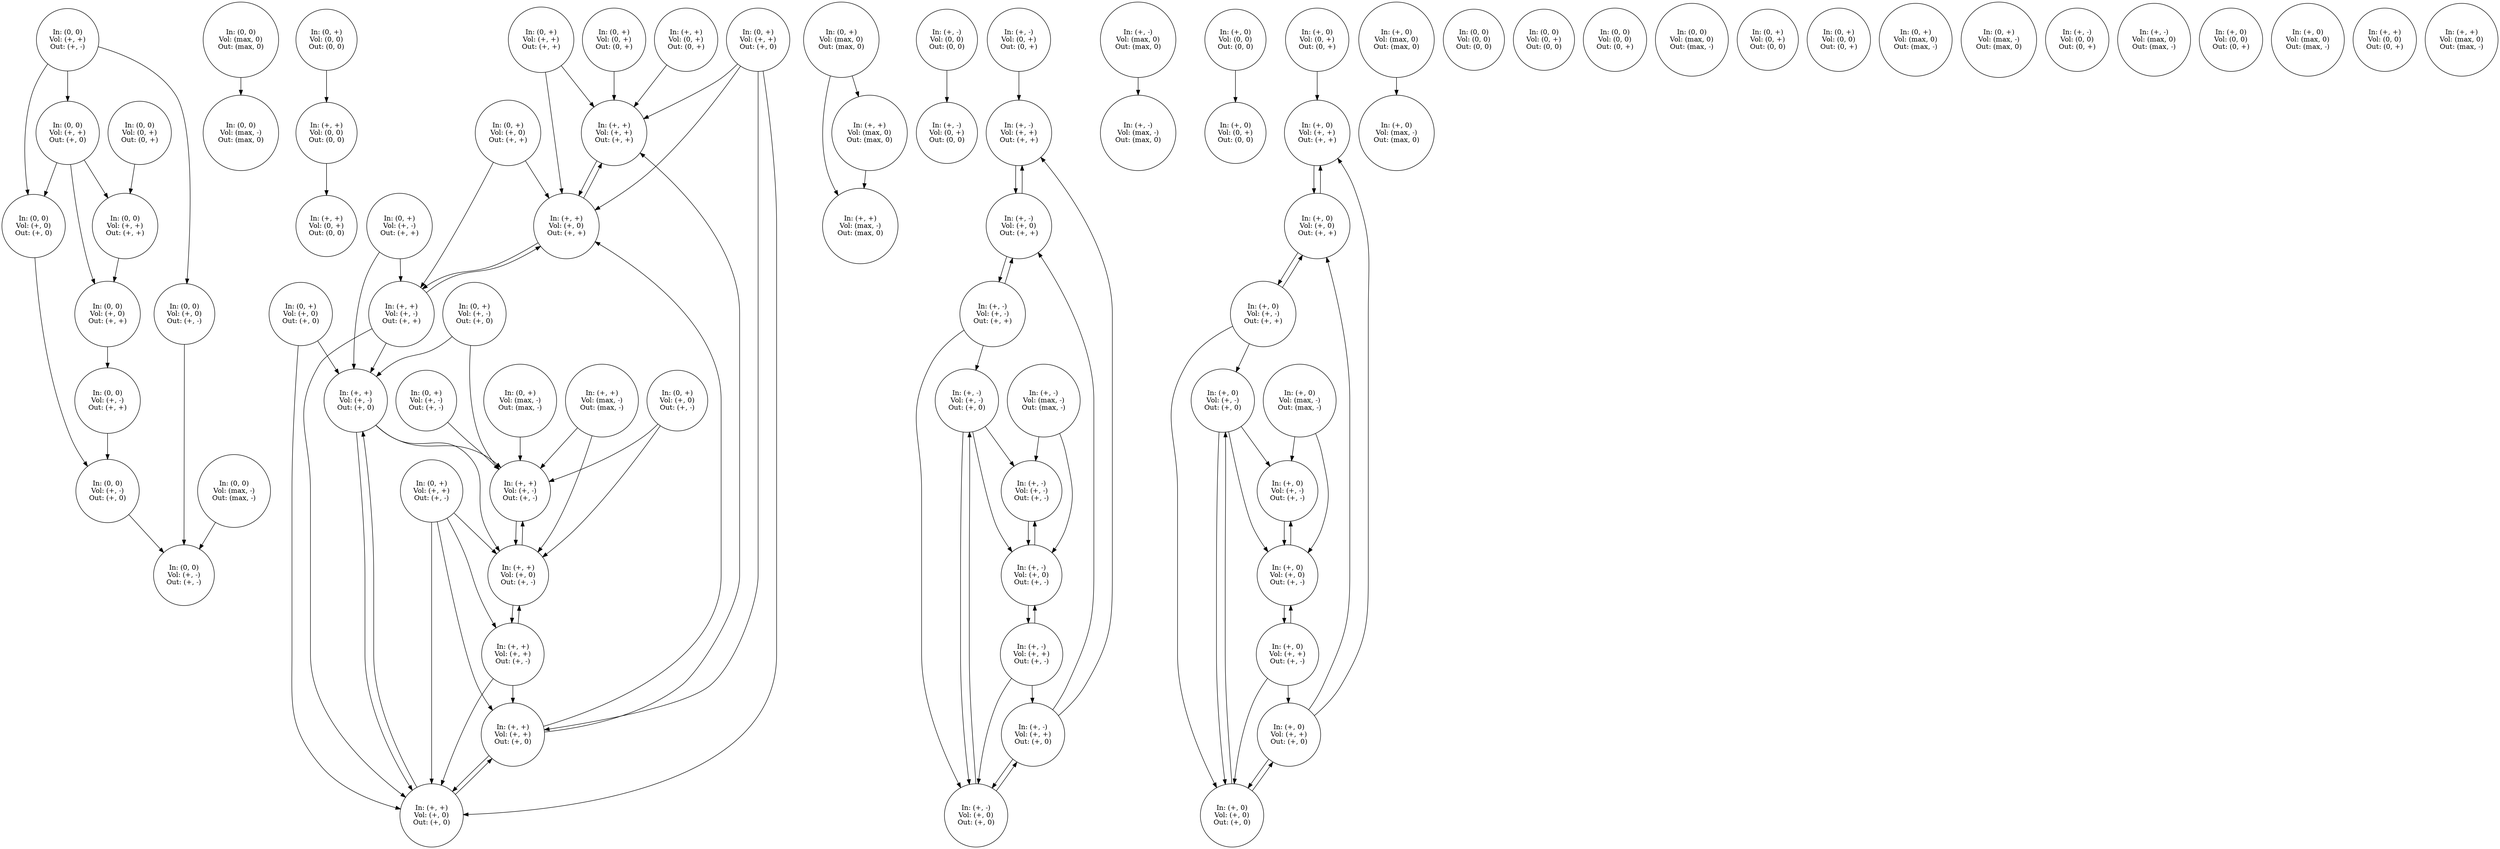strict digraph "" {
	graph [normalize=True,
		overlap=False,
		sep=1.2,
		smoothing=avg_dist,
		splines=True
	];
	node [label="\N",
		shape=circle
	];
	inflow_python_tuple_0_2_outflow_python_tuple_0_3_volume_python_tuple_0_3_	 [label="In: (0, 0)
Vol: (0, +)
Out: (0, +)",
		tooltip="correspondence_valid: true
derivatives:
- In will stay at 0
- Out will go up from 0
- Vol will go up from 0
extreme_valid: true
"];
	inflow_python_tuple_0_2_outflow_python_tuple_1_3_volume_python_tuple_1_3_	 [label="In: (0, 0)
Vol: (+, +)
Out: (+, +)",
		tooltip="correspondence_valid: true
derivatives:
- In will stay at 0
- Out may go up from +
- Vol may go up from +
extreme_valid: true
"];
	inflow_python_tuple_0_2_outflow_python_tuple_0_3_volume_python_tuple_0_3_ -> inflow_python_tuple_0_2_outflow_python_tuple_1_3_volume_python_tuple_1_3_	 [tooltip="continuous_valid: true
derivative_valid: true
magnitude_valid: true
not_equal_valid: true
point_range_valid: true
"];
	inflow_python_tuple_0_2_outflow_python_tuple_1_3_volume_python_tuple_1_2_	 [label="In: (0, 0)
Vol: (+, 0)
Out: (+, +)",
		tooltip="correspondence_valid: true
derivatives:
- In will stay at 0
- Out may go up from +
- Vol will stay at +
extreme_valid: true
"];
	inflow_python_tuple_0_2_outflow_python_tuple_1_3_volume_python_tuple_1_3_ -> inflow_python_tuple_0_2_outflow_python_tuple_1_3_volume_python_tuple_1_2_	 [tooltip="continuous_valid: true
derivative_valid: true
magnitude_valid: true
not_equal_valid: true
point_range_valid: true
"];
	inflow_python_tuple_0_2_outflow_python_tuple_1_1_volume_python_tuple_1_2_	 [label="In: (0, 0)
Vol: (+, 0)
Out: (+, -)",
		tooltip="correspondence_valid: true
derivatives:
- In will stay at 0
- Out may go down from +
- Vol will stay at +
extreme_valid: true
"];
	inflow_python_tuple_0_2_outflow_python_tuple_1_1_volume_python_tuple_1_1_	 [label="In: (0, 0)
Vol: (+, -)
Out: (+, -)",
		tooltip="correspondence_valid: true
derivatives:
- In will stay at 0
- Out may go down from +
- Vol may go down from +
extreme_valid: true
"];
	inflow_python_tuple_0_2_outflow_python_tuple_1_1_volume_python_tuple_1_2_ -> inflow_python_tuple_0_2_outflow_python_tuple_1_1_volume_python_tuple_1_1_	 [tooltip="continuous_valid: true
derivative_valid: true
magnitude_valid: true
not_equal_valid: true
point_range_valid: true
"];
	inflow_python_tuple_0_2_outflow_python_tuple_1_1_volume_python_tuple_1_3_	 [label="In: (0, 0)
Vol: (+, +)
Out: (+, -)",
		tooltip="correspondence_valid: true
derivatives:
- In will stay at 0
- Out may go down from +
- Vol may go up from +
extreme_valid: true
"];
	inflow_python_tuple_0_2_outflow_python_tuple_1_1_volume_python_tuple_1_3_ -> inflow_python_tuple_0_2_outflow_python_tuple_1_1_volume_python_tuple_1_2_	 [tooltip="continuous_valid: true
derivative_valid: true
magnitude_valid: true
not_equal_valid: true
point_range_valid: true
"];
	inflow_python_tuple_0_2_outflow_python_tuple_1_2_volume_python_tuple_1_2_	 [label="In: (0, 0)
Vol: (+, 0)
Out: (+, 0)",
		tooltip="correspondence_valid: true
derivatives:
- In will stay at 0
- Out will stay at +
- Vol will stay at +
extreme_valid: true
"];
	inflow_python_tuple_0_2_outflow_python_tuple_1_1_volume_python_tuple_1_3_ -> inflow_python_tuple_0_2_outflow_python_tuple_1_2_volume_python_tuple_1_2_	 [tooltip="continuous_valid: true
derivative_valid: true
magnitude_valid: true
not_equal_valid: true
point_range_valid: true
"];
	inflow_python_tuple_0_2_outflow_python_tuple_1_2_volume_python_tuple_1_3_	 [label="In: (0, 0)
Vol: (+, +)
Out: (+, 0)",
		tooltip="correspondence_valid: true
derivatives:
- In will stay at 0
- Out will stay at +
- Vol may go up from +
extreme_valid: true
"];
	inflow_python_tuple_0_2_outflow_python_tuple_1_1_volume_python_tuple_1_3_ -> inflow_python_tuple_0_2_outflow_python_tuple_1_2_volume_python_tuple_1_3_	 [tooltip="continuous_valid: true
derivative_valid: true
magnitude_valid: true
not_equal_valid: true
point_range_valid: true
"];
	inflow_python_tuple_0_2_outflow_python_tuple_1_2_volume_python_tuple_1_1_	 [label="In: (0, 0)
Vol: (+, -)
Out: (+, 0)",
		tooltip="correspondence_valid: true
derivatives:
- In will stay at 0
- Out will stay at +
- Vol may go down from +
extreme_valid: true
"];
	inflow_python_tuple_0_2_outflow_python_tuple_1_2_volume_python_tuple_1_2_ -> inflow_python_tuple_0_2_outflow_python_tuple_1_2_volume_python_tuple_1_1_	 [tooltip="continuous_valid: true
derivative_valid: true
magnitude_valid: true
not_equal_valid: true
point_range_valid: true
"];
	inflow_python_tuple_0_2_outflow_python_tuple_1_2_volume_python_tuple_1_3_ -> inflow_python_tuple_0_2_outflow_python_tuple_1_3_volume_python_tuple_1_3_	 [tooltip="continuous_valid: true
derivative_valid: true
magnitude_valid: true
not_equal_valid: true
point_range_valid: true
"];
	inflow_python_tuple_0_2_outflow_python_tuple_1_2_volume_python_tuple_1_3_ -> inflow_python_tuple_0_2_outflow_python_tuple_1_2_volume_python_tuple_1_2_	 [tooltip="continuous_valid: true
derivative_valid: true
magnitude_valid: true
not_equal_valid: true
point_range_valid: true
"];
	inflow_python_tuple_0_2_outflow_python_tuple_1_2_volume_python_tuple_1_3_ -> inflow_python_tuple_0_2_outflow_python_tuple_1_3_volume_python_tuple_1_2_	 [tooltip="continuous_valid: true
derivative_valid: true
magnitude_valid: true
not_equal_valid: true
point_range_valid: true
"];
	inflow_python_tuple_0_2_outflow_python_tuple_1_2_volume_python_tuple_1_1_ -> inflow_python_tuple_0_2_outflow_python_tuple_1_1_volume_python_tuple_1_1_	 [tooltip="continuous_valid: true
derivative_valid: true
magnitude_valid: true
not_equal_valid: true
point_range_valid: true
"];
	inflow_python_tuple_0_2_outflow_python_tuple_1_3_volume_python_tuple_1_1_	 [label="In: (0, 0)
Vol: (+, -)
Out: (+, +)",
		tooltip="correspondence_valid: true
derivatives:
- In will stay at 0
- Out may go up from +
- Vol may go down from +
extreme_valid: true
"];
	inflow_python_tuple_0_2_outflow_python_tuple_1_3_volume_python_tuple_1_2_ -> inflow_python_tuple_0_2_outflow_python_tuple_1_3_volume_python_tuple_1_1_	 [tooltip="continuous_valid: true
derivative_valid: true
magnitude_valid: true
not_equal_valid: true
point_range_valid: true
"];
	inflow_python_tuple_0_2_outflow_python_tuple_1_3_volume_python_tuple_1_1_ -> inflow_python_tuple_0_2_outflow_python_tuple_1_2_volume_python_tuple_1_1_	 [tooltip="continuous_valid: true
derivative_valid: true
magnitude_valid: true
not_equal_valid: true
point_range_valid: true
"];
	inflow_python_tuple_0_2_outflow_python_tuple_2_1_volume_python_tuple_2_1_	 [label="In: (0, 0)
Vol: (max, -)
Out: (max, -)",
		tooltip="correspondence_valid: true
derivatives:
- In will stay at 0
- Out will go down from max
- Vol will go down from max
extreme_valid: \
true
"];
	inflow_python_tuple_0_2_outflow_python_tuple_2_1_volume_python_tuple_2_1_ -> inflow_python_tuple_0_2_outflow_python_tuple_1_1_volume_python_tuple_1_1_	 [tooltip="continuous_valid: true
derivative_valid: true
magnitude_valid: true
not_equal_valid: true
point_range_valid: true
"];
	inflow_python_tuple_0_2_outflow_python_tuple_2_2_volume_python_tuple_2_2_	 [label="In: (0, 0)
Vol: (max, 0)
Out: (max, 0)",
		tooltip="correspondence_valid: true
derivatives:
- In will stay at 0
- Out will stay at max
- Vol will stay at max
extreme_valid: true
"];
	inflow_python_tuple_0_2_outflow_python_tuple_2_2_volume_python_tuple_2_1_	 [label="In: (0, 0)
Vol: (max, -)
Out: (max, 0)",
		tooltip="correspondence_valid: true
derivatives:
- In will stay at 0
- Out will stay at max
- Vol will go down from max
extreme_valid: true
"];
	inflow_python_tuple_0_2_outflow_python_tuple_2_2_volume_python_tuple_2_2_ -> inflow_python_tuple_0_2_outflow_python_tuple_2_2_volume_python_tuple_2_1_	 [tooltip="continuous_valid: true
derivative_valid: true
magnitude_valid: true
not_equal_valid: true
point_range_valid: true
"];
	inflow_python_tuple_0_3_outflow_python_tuple_0_2_volume_python_tuple_0_2_	 [label="In: (0, +)
Vol: (0, 0)
Out: (0, 0)",
		tooltip="correspondence_valid: true
derivatives:
- In will go up from 0
- Out will stay at 0
- Vol will stay at 0
extreme_valid: true
"];
	inflow_python_tuple_1_3_outflow_python_tuple_0_2_volume_python_tuple_0_2_	 [label="In: (+, +)
Vol: (0, 0)
Out: (0, 0)",
		tooltip="correspondence_valid: true
derivatives:
- In may go up from +
- Out will stay at 0
- Vol will stay at 0
extreme_valid: true
"];
	inflow_python_tuple_0_3_outflow_python_tuple_0_2_volume_python_tuple_0_2_ -> inflow_python_tuple_1_3_outflow_python_tuple_0_2_volume_python_tuple_0_2_	 [tooltip="continuous_valid: true
derivative_valid: true
magnitude_valid: true
not_equal_valid: true
point_range_valid: true
"];
	inflow_python_tuple_1_3_outflow_python_tuple_0_2_volume_python_tuple_0_3_	 [label="In: (+, +)
Vol: (0, +)
Out: (0, 0)",
		tooltip="correspondence_valid: true
derivatives:
- In may go up from +
- Out will stay at 0
- Vol will go up from 0
extreme_valid: true
"];
	inflow_python_tuple_1_3_outflow_python_tuple_0_2_volume_python_tuple_0_2_ -> inflow_python_tuple_1_3_outflow_python_tuple_0_2_volume_python_tuple_0_3_	 [tooltip="continuous_valid: true
derivative_valid: true
magnitude_valid: true
not_equal_valid: true
point_range_valid: true
"];
	inflow_python_tuple_0_3_outflow_python_tuple_0_3_volume_python_tuple_0_3_	 [label="In: (0, +)
Vol: (0, +)
Out: (0, +)",
		tooltip="correspondence_valid: true
derivatives:
- In will go up from 0
- Out will go up from 0
- Vol will go up from 0
extreme_valid: true
"];
	inflow_python_tuple_1_3_outflow_python_tuple_1_3_volume_python_tuple_1_3_	 [label="In: (+, +)
Vol: (+, +)
Out: (+, +)",
		tooltip="correspondence_valid: true
derivatives:
- In may go up from +
- Out may go up from +
- Vol may go up from +
extreme_valid: true
"];
	inflow_python_tuple_0_3_outflow_python_tuple_0_3_volume_python_tuple_0_3_ -> inflow_python_tuple_1_3_outflow_python_tuple_1_3_volume_python_tuple_1_3_	 [tooltip="continuous_valid: true
derivative_valid: true
magnitude_valid: true
not_equal_valid: true
point_range_valid: true
"];
	inflow_python_tuple_1_3_outflow_python_tuple_1_3_volume_python_tuple_1_2_	 [label="In: (+, +)
Vol: (+, 0)
Out: (+, +)",
		tooltip="correspondence_valid: true
derivatives:
- In may go up from +
- Out may go up from +
- Vol will stay at +
extreme_valid: true
"];
	inflow_python_tuple_1_3_outflow_python_tuple_1_3_volume_python_tuple_1_3_ -> inflow_python_tuple_1_3_outflow_python_tuple_1_3_volume_python_tuple_1_2_	 [tooltip="continuous_valid: true
derivative_valid: true
magnitude_valid: true
not_equal_valid: true
point_range_valid: true
"];
	inflow_python_tuple_0_3_outflow_python_tuple_1_1_volume_python_tuple_1_1_	 [label="In: (0, +)
Vol: (+, -)
Out: (+, -)",
		tooltip="correspondence_valid: true
derivatives:
- In will go up from 0
- Out may go down from +
- Vol may go down from +
extreme_valid: \
true
"];
	inflow_python_tuple_1_3_outflow_python_tuple_1_1_volume_python_tuple_1_1_	 [label="In: (+, +)
Vol: (+, -)
Out: (+, -)",
		tooltip="correspondence_valid: true
derivatives:
- In may go up from +
- Out may go down from +
- Vol may go down from +
extreme_valid: true
"];
	inflow_python_tuple_0_3_outflow_python_tuple_1_1_volume_python_tuple_1_1_ -> inflow_python_tuple_1_3_outflow_python_tuple_1_1_volume_python_tuple_1_1_	 [tooltip="continuous_valid: true
derivative_valid: true
magnitude_valid: true
not_equal_valid: true
point_range_valid: true
"];
	inflow_python_tuple_1_3_outflow_python_tuple_1_1_volume_python_tuple_1_2_	 [label="In: (+, +)
Vol: (+, 0)
Out: (+, -)",
		tooltip="correspondence_valid: true
derivatives:
- In may go up from +
- Out may go down from +
- Vol will stay at +
extreme_valid: true
"];
	inflow_python_tuple_1_3_outflow_python_tuple_1_1_volume_python_tuple_1_1_ -> inflow_python_tuple_1_3_outflow_python_tuple_1_1_volume_python_tuple_1_2_	 [tooltip="continuous_valid: true
derivative_valid: true
magnitude_valid: true
not_equal_valid: true
point_range_valid: true
"];
	inflow_python_tuple_0_3_outflow_python_tuple_1_1_volume_python_tuple_1_2_	 [label="In: (0, +)
Vol: (+, 0)
Out: (+, -)",
		tooltip="correspondence_valid: true
derivatives:
- In will go up from 0
- Out may go down from +
- Vol will stay at +
extreme_valid: true
"];
	inflow_python_tuple_0_3_outflow_python_tuple_1_1_volume_python_tuple_1_2_ -> inflow_python_tuple_1_3_outflow_python_tuple_1_1_volume_python_tuple_1_1_	 [tooltip="continuous_valid: true
derivative_valid: true
magnitude_valid: true
not_equal_valid: true
point_range_valid: true
"];
	inflow_python_tuple_0_3_outflow_python_tuple_1_1_volume_python_tuple_1_2_ -> inflow_python_tuple_1_3_outflow_python_tuple_1_1_volume_python_tuple_1_2_	 [tooltip="continuous_valid: true
derivative_valid: true
magnitude_valid: true
not_equal_valid: true
point_range_valid: true
"];
	inflow_python_tuple_1_3_outflow_python_tuple_1_1_volume_python_tuple_1_2_ -> inflow_python_tuple_1_3_outflow_python_tuple_1_1_volume_python_tuple_1_1_	 [tooltip="continuous_valid: true
derivative_valid: true
magnitude_valid: true
not_equal_valid: true
point_range_valid: true
"];
	inflow_python_tuple_1_3_outflow_python_tuple_1_1_volume_python_tuple_1_3_	 [label="In: (+, +)
Vol: (+, +)
Out: (+, -)",
		tooltip="correspondence_valid: true
derivatives:
- In may go up from +
- Out may go down from +
- Vol may go up from +
extreme_valid: true
"];
	inflow_python_tuple_1_3_outflow_python_tuple_1_1_volume_python_tuple_1_2_ -> inflow_python_tuple_1_3_outflow_python_tuple_1_1_volume_python_tuple_1_3_	 [tooltip="continuous_valid: true
derivative_valid: true
magnitude_valid: true
not_equal_valid: true
point_range_valid: true
"];
	inflow_python_tuple_0_3_outflow_python_tuple_1_1_volume_python_tuple_1_3_	 [label="In: (0, +)
Vol: (+, +)
Out: (+, -)",
		tooltip="correspondence_valid: true
derivatives:
- In will go up from 0
- Out may go down from +
- Vol may go up from +
extreme_valid: true
"];
	inflow_python_tuple_0_3_outflow_python_tuple_1_1_volume_python_tuple_1_3_ -> inflow_python_tuple_1_3_outflow_python_tuple_1_1_volume_python_tuple_1_2_	 [tooltip="continuous_valid: true
derivative_valid: true
magnitude_valid: true
not_equal_valid: true
point_range_valid: true
"];
	inflow_python_tuple_0_3_outflow_python_tuple_1_1_volume_python_tuple_1_3_ -> inflow_python_tuple_1_3_outflow_python_tuple_1_1_volume_python_tuple_1_3_	 [tooltip="continuous_valid: true
derivative_valid: true
magnitude_valid: true
not_equal_valid: true
point_range_valid: true
"];
	inflow_python_tuple_1_3_outflow_python_tuple_1_2_volume_python_tuple_1_2_	 [label="In: (+, +)
Vol: (+, 0)
Out: (+, 0)",
		tooltip="correspondence_valid: true
derivatives:
- In may go up from +
- Out will stay at +
- Vol will stay at +
extreme_valid: true
"];
	inflow_python_tuple_0_3_outflow_python_tuple_1_1_volume_python_tuple_1_3_ -> inflow_python_tuple_1_3_outflow_python_tuple_1_2_volume_python_tuple_1_2_	 [tooltip="continuous_valid: true
derivative_valid: true
magnitude_valid: true
not_equal_valid: true
point_range_valid: true
"];
	inflow_python_tuple_1_3_outflow_python_tuple_1_2_volume_python_tuple_1_3_	 [label="In: (+, +)
Vol: (+, +)
Out: (+, 0)",
		tooltip="correspondence_valid: true
derivatives:
- In may go up from +
- Out will stay at +
- Vol may go up from +
extreme_valid: true
"];
	inflow_python_tuple_0_3_outflow_python_tuple_1_1_volume_python_tuple_1_3_ -> inflow_python_tuple_1_3_outflow_python_tuple_1_2_volume_python_tuple_1_3_	 [tooltip="continuous_valid: true
derivative_valid: true
magnitude_valid: true
not_equal_valid: true
point_range_valid: true
"];
	inflow_python_tuple_1_3_outflow_python_tuple_1_1_volume_python_tuple_1_3_ -> inflow_python_tuple_1_3_outflow_python_tuple_1_1_volume_python_tuple_1_2_	 [tooltip="continuous_valid: true
derivative_valid: true
magnitude_valid: true
not_equal_valid: true
point_range_valid: true
"];
	inflow_python_tuple_1_3_outflow_python_tuple_1_1_volume_python_tuple_1_3_ -> inflow_python_tuple_1_3_outflow_python_tuple_1_2_volume_python_tuple_1_2_	 [tooltip="continuous_valid: true
derivative_valid: true
magnitude_valid: true
not_equal_valid: true
point_range_valid: true
"];
	inflow_python_tuple_1_3_outflow_python_tuple_1_1_volume_python_tuple_1_3_ -> inflow_python_tuple_1_3_outflow_python_tuple_1_2_volume_python_tuple_1_3_	 [tooltip="continuous_valid: true
derivative_valid: true
magnitude_valid: true
not_equal_valid: true
point_range_valid: true
"];
	inflow_python_tuple_1_3_outflow_python_tuple_1_2_volume_python_tuple_1_2_ -> inflow_python_tuple_1_3_outflow_python_tuple_1_2_volume_python_tuple_1_3_	 [tooltip="continuous_valid: true
derivative_valid: true
magnitude_valid: true
not_equal_valid: true
point_range_valid: true
"];
	inflow_python_tuple_1_3_outflow_python_tuple_1_2_volume_python_tuple_1_1_	 [label="In: (+, +)
Vol: (+, -)
Out: (+, 0)",
		tooltip="correspondence_valid: true
derivatives:
- In may go up from +
- Out will stay at +
- Vol may go down from +
extreme_valid: true
"];
	inflow_python_tuple_1_3_outflow_python_tuple_1_2_volume_python_tuple_1_2_ -> inflow_python_tuple_1_3_outflow_python_tuple_1_2_volume_python_tuple_1_1_	 [tooltip="continuous_valid: true
derivative_valid: true
magnitude_valid: true
not_equal_valid: true
point_range_valid: true
"];
	inflow_python_tuple_1_3_outflow_python_tuple_1_2_volume_python_tuple_1_3_ -> inflow_python_tuple_1_3_outflow_python_tuple_1_3_volume_python_tuple_1_3_	 [tooltip="continuous_valid: true
derivative_valid: true
magnitude_valid: true
not_equal_valid: true
point_range_valid: true
"];
	inflow_python_tuple_1_3_outflow_python_tuple_1_2_volume_python_tuple_1_3_ -> inflow_python_tuple_1_3_outflow_python_tuple_1_2_volume_python_tuple_1_2_	 [tooltip="continuous_valid: true
derivative_valid: true
magnitude_valid: true
not_equal_valid: true
point_range_valid: true
"];
	inflow_python_tuple_1_3_outflow_python_tuple_1_2_volume_python_tuple_1_3_ -> inflow_python_tuple_1_3_outflow_python_tuple_1_3_volume_python_tuple_1_2_	 [tooltip="continuous_valid: true
derivative_valid: true
magnitude_valid: true
not_equal_valid: true
point_range_valid: true
"];
	inflow_python_tuple_0_3_outflow_python_tuple_1_2_volume_python_tuple_1_1_	 [label="In: (0, +)
Vol: (+, -)
Out: (+, 0)",
		tooltip="correspondence_valid: true
derivatives:
- In will go up from 0
- Out will stay at +
- Vol may go down from +
extreme_valid: true
"];
	inflow_python_tuple_0_3_outflow_python_tuple_1_2_volume_python_tuple_1_1_ -> inflow_python_tuple_1_3_outflow_python_tuple_1_1_volume_python_tuple_1_1_	 [tooltip="continuous_valid: true
derivative_valid: true
magnitude_valid: true
not_equal_valid: true
point_range_valid: true
"];
	inflow_python_tuple_0_3_outflow_python_tuple_1_2_volume_python_tuple_1_1_ -> inflow_python_tuple_1_3_outflow_python_tuple_1_2_volume_python_tuple_1_1_	 [tooltip="continuous_valid: true
derivative_valid: true
magnitude_valid: true
not_equal_valid: true
point_range_valid: true
"];
	inflow_python_tuple_1_3_outflow_python_tuple_1_2_volume_python_tuple_1_1_ -> inflow_python_tuple_1_3_outflow_python_tuple_1_1_volume_python_tuple_1_1_	 [tooltip="continuous_valid: true
derivative_valid: true
magnitude_valid: true
not_equal_valid: true
point_range_valid: true
"];
	inflow_python_tuple_1_3_outflow_python_tuple_1_2_volume_python_tuple_1_1_ -> inflow_python_tuple_1_3_outflow_python_tuple_1_1_volume_python_tuple_1_2_	 [tooltip="continuous_valid: true
derivative_valid: true
magnitude_valid: true
not_equal_valid: true
point_range_valid: true
"];
	inflow_python_tuple_1_3_outflow_python_tuple_1_2_volume_python_tuple_1_1_ -> inflow_python_tuple_1_3_outflow_python_tuple_1_2_volume_python_tuple_1_2_	 [tooltip="continuous_valid: true
derivative_valid: true
magnitude_valid: true
not_equal_valid: true
point_range_valid: true
"];
	inflow_python_tuple_0_3_outflow_python_tuple_1_2_volume_python_tuple_1_2_	 [label="In: (0, +)
Vol: (+, 0)
Out: (+, 0)",
		tooltip="correspondence_valid: true
derivatives:
- In will go up from 0
- Out will stay at +
- Vol will stay at +
extreme_valid: true
"];
	inflow_python_tuple_0_3_outflow_python_tuple_1_2_volume_python_tuple_1_2_ -> inflow_python_tuple_1_3_outflow_python_tuple_1_2_volume_python_tuple_1_2_	 [tooltip="continuous_valid: true
derivative_valid: true
magnitude_valid: true
not_equal_valid: true
point_range_valid: true
"];
	inflow_python_tuple_0_3_outflow_python_tuple_1_2_volume_python_tuple_1_2_ -> inflow_python_tuple_1_3_outflow_python_tuple_1_2_volume_python_tuple_1_1_	 [tooltip="continuous_valid: true
derivative_valid: true
magnitude_valid: true
not_equal_valid: true
point_range_valid: true
"];
	inflow_python_tuple_0_3_outflow_python_tuple_1_2_volume_python_tuple_1_3_	 [label="In: (0, +)
Vol: (+, +)
Out: (+, 0)",
		tooltip="correspondence_valid: true
derivatives:
- In will go up from 0
- Out will stay at +
- Vol may go up from +
extreme_valid: true
"];
	inflow_python_tuple_0_3_outflow_python_tuple_1_2_volume_python_tuple_1_3_ -> inflow_python_tuple_1_3_outflow_python_tuple_1_3_volume_python_tuple_1_3_	 [tooltip="continuous_valid: true
derivative_valid: true
magnitude_valid: true
not_equal_valid: true
point_range_valid: true
"];
	inflow_python_tuple_0_3_outflow_python_tuple_1_2_volume_python_tuple_1_3_ -> inflow_python_tuple_1_3_outflow_python_tuple_1_2_volume_python_tuple_1_2_	 [tooltip="continuous_valid: true
derivative_valid: true
magnitude_valid: true
not_equal_valid: true
point_range_valid: true
"];
	inflow_python_tuple_0_3_outflow_python_tuple_1_2_volume_python_tuple_1_3_ -> inflow_python_tuple_1_3_outflow_python_tuple_1_2_volume_python_tuple_1_3_	 [tooltip="continuous_valid: true
derivative_valid: true
magnitude_valid: true
not_equal_valid: true
point_range_valid: true
"];
	inflow_python_tuple_0_3_outflow_python_tuple_1_2_volume_python_tuple_1_3_ -> inflow_python_tuple_1_3_outflow_python_tuple_1_3_volume_python_tuple_1_2_	 [tooltip="continuous_valid: true
derivative_valid: true
magnitude_valid: true
not_equal_valid: true
point_range_valid: true
"];
	inflow_python_tuple_1_3_outflow_python_tuple_1_3_volume_python_tuple_1_2_ -> inflow_python_tuple_1_3_outflow_python_tuple_1_3_volume_python_tuple_1_3_	 [tooltip="continuous_valid: true
derivative_valid: true
magnitude_valid: true
not_equal_valid: true
point_range_valid: true
"];
	inflow_python_tuple_1_3_outflow_python_tuple_1_3_volume_python_tuple_1_1_	 [label="In: (+, +)
Vol: (+, -)
Out: (+, +)",
		tooltip="correspondence_valid: true
derivatives:
- In may go up from +
- Out may go up from +
- Vol may go down from +
extreme_valid: true
"];
	inflow_python_tuple_1_3_outflow_python_tuple_1_3_volume_python_tuple_1_2_ -> inflow_python_tuple_1_3_outflow_python_tuple_1_3_volume_python_tuple_1_1_	 [tooltip="continuous_valid: true
derivative_valid: true
magnitude_valid: true
not_equal_valid: true
point_range_valid: true
"];
	inflow_python_tuple_0_3_outflow_python_tuple_1_3_volume_python_tuple_1_1_	 [label="In: (0, +)
Vol: (+, -)
Out: (+, +)",
		tooltip="correspondence_valid: true
derivatives:
- In will go up from 0
- Out may go up from +
- Vol may go down from +
extreme_valid: true
"];
	inflow_python_tuple_0_3_outflow_python_tuple_1_3_volume_python_tuple_1_1_ -> inflow_python_tuple_1_3_outflow_python_tuple_1_2_volume_python_tuple_1_1_	 [tooltip="continuous_valid: true
derivative_valid: true
magnitude_valid: true
not_equal_valid: true
point_range_valid: true
"];
	inflow_python_tuple_0_3_outflow_python_tuple_1_3_volume_python_tuple_1_1_ -> inflow_python_tuple_1_3_outflow_python_tuple_1_3_volume_python_tuple_1_1_	 [tooltip="continuous_valid: true
derivative_valid: true
magnitude_valid: true
not_equal_valid: true
point_range_valid: true
"];
	inflow_python_tuple_1_3_outflow_python_tuple_1_3_volume_python_tuple_1_1_ -> inflow_python_tuple_1_3_outflow_python_tuple_1_2_volume_python_tuple_1_2_	 [tooltip="continuous_valid: true
derivative_valid: true
magnitude_valid: true
not_equal_valid: true
point_range_valid: true
"];
	inflow_python_tuple_1_3_outflow_python_tuple_1_3_volume_python_tuple_1_1_ -> inflow_python_tuple_1_3_outflow_python_tuple_1_2_volume_python_tuple_1_1_	 [tooltip="continuous_valid: true
derivative_valid: true
magnitude_valid: true
not_equal_valid: true
point_range_valid: true
"];
	inflow_python_tuple_1_3_outflow_python_tuple_1_3_volume_python_tuple_1_1_ -> inflow_python_tuple_1_3_outflow_python_tuple_1_3_volume_python_tuple_1_2_	 [tooltip="continuous_valid: true
derivative_valid: true
magnitude_valid: true
not_equal_valid: true
point_range_valid: true
"];
	inflow_python_tuple_0_3_outflow_python_tuple_1_3_volume_python_tuple_1_2_	 [label="In: (0, +)
Vol: (+, 0)
Out: (+, +)",
		tooltip="correspondence_valid: true
derivatives:
- In will go up from 0
- Out may go up from +
- Vol will stay at +
extreme_valid: true
"];
	inflow_python_tuple_0_3_outflow_python_tuple_1_3_volume_python_tuple_1_2_ -> inflow_python_tuple_1_3_outflow_python_tuple_1_3_volume_python_tuple_1_2_	 [tooltip="continuous_valid: true
derivative_valid: true
magnitude_valid: true
not_equal_valid: true
point_range_valid: true
"];
	inflow_python_tuple_0_3_outflow_python_tuple_1_3_volume_python_tuple_1_2_ -> inflow_python_tuple_1_3_outflow_python_tuple_1_3_volume_python_tuple_1_1_	 [tooltip="continuous_valid: true
derivative_valid: true
magnitude_valid: true
not_equal_valid: true
point_range_valid: true
"];
	inflow_python_tuple_0_3_outflow_python_tuple_1_3_volume_python_tuple_1_3_	 [label="In: (0, +)
Vol: (+, +)
Out: (+, +)",
		tooltip="correspondence_valid: true
derivatives:
- In will go up from 0
- Out may go up from +
- Vol may go up from +
extreme_valid: true
"];
	inflow_python_tuple_0_3_outflow_python_tuple_1_3_volume_python_tuple_1_3_ -> inflow_python_tuple_1_3_outflow_python_tuple_1_3_volume_python_tuple_1_3_	 [tooltip="continuous_valid: true
derivative_valid: true
magnitude_valid: true
not_equal_valid: true
point_range_valid: true
"];
	inflow_python_tuple_0_3_outflow_python_tuple_1_3_volume_python_tuple_1_3_ -> inflow_python_tuple_1_3_outflow_python_tuple_1_3_volume_python_tuple_1_2_	 [tooltip="continuous_valid: true
derivative_valid: true
magnitude_valid: true
not_equal_valid: true
point_range_valid: true
"];
	inflow_python_tuple_0_3_outflow_python_tuple_2_1_volume_python_tuple_2_1_	 [label="In: (0, +)
Vol: (max, -)
Out: (max, -)",
		tooltip="correspondence_valid: true
derivatives:
- In will go up from 0
- Out will go down from max
- Vol will go down from max
extreme_valid: \
true
"];
	inflow_python_tuple_0_3_outflow_python_tuple_2_1_volume_python_tuple_2_1_ -> inflow_python_tuple_1_3_outflow_python_tuple_1_1_volume_python_tuple_1_1_	 [tooltip="continuous_valid: true
derivative_valid: true
magnitude_valid: true
not_equal_valid: true
point_range_valid: true
"];
	inflow_python_tuple_0_3_outflow_python_tuple_2_2_volume_python_tuple_2_2_	 [label="In: (0, +)
Vol: (max, 0)
Out: (max, 0)",
		tooltip="correspondence_valid: true
derivatives:
- In will go up from 0
- Out will stay at max
- Vol will stay at max
extreme_valid: true
"];
	inflow_python_tuple_1_3_outflow_python_tuple_2_2_volume_python_tuple_2_1_	 [label="In: (+, +)
Vol: (max, -)
Out: (max, 0)",
		tooltip="correspondence_valid: true
derivatives:
- In may go up from +
- Out will stay at max
- Vol will go down from max
extreme_valid: \
true
"];
	inflow_python_tuple_0_3_outflow_python_tuple_2_2_volume_python_tuple_2_2_ -> inflow_python_tuple_1_3_outflow_python_tuple_2_2_volume_python_tuple_2_1_	 [tooltip="continuous_valid: true
derivative_valid: true
magnitude_valid: true
not_equal_valid: true
point_range_valid: true
"];
	inflow_python_tuple_1_3_outflow_python_tuple_2_2_volume_python_tuple_2_2_	 [label="In: (+, +)
Vol: (max, 0)
Out: (max, 0)",
		tooltip="correspondence_valid: true
derivatives:
- In may go up from +
- Out will stay at max
- Vol will stay at max
extreme_valid: true
"];
	inflow_python_tuple_0_3_outflow_python_tuple_2_2_volume_python_tuple_2_2_ -> inflow_python_tuple_1_3_outflow_python_tuple_2_2_volume_python_tuple_2_2_	 [tooltip="continuous_valid: true
derivative_valid: true
magnitude_valid: true
not_equal_valid: true
point_range_valid: true
"];
	inflow_python_tuple_1_3_outflow_python_tuple_2_2_volume_python_tuple_2_2_ -> inflow_python_tuple_1_3_outflow_python_tuple_2_2_volume_python_tuple_2_1_	 [tooltip="continuous_valid: true
derivative_valid: true
magnitude_valid: true
not_equal_valid: true
point_range_valid: true
"];
	inflow_python_tuple_1_1_outflow_python_tuple_0_2_volume_python_tuple_0_2_	 [label="In: (+, -)
Vol: (0, 0)
Out: (0, 0)",
		tooltip="correspondence_valid: true
derivatives:
- In may go down from +
- Out will stay at 0
- Vol will stay at 0
extreme_valid: true
"];
	inflow_python_tuple_1_1_outflow_python_tuple_0_2_volume_python_tuple_0_3_	 [label="In: (+, -)
Vol: (0, +)
Out: (0, 0)",
		tooltip="correspondence_valid: true
derivatives:
- In may go down from +
- Out will stay at 0
- Vol will go up from 0
extreme_valid: true
"];
	inflow_python_tuple_1_1_outflow_python_tuple_0_2_volume_python_tuple_0_2_ -> inflow_python_tuple_1_1_outflow_python_tuple_0_2_volume_python_tuple_0_3_	 [tooltip="continuous_valid: true
derivative_valid: true
magnitude_valid: true
not_equal_valid: true
point_range_valid: true
"];
	inflow_python_tuple_1_1_outflow_python_tuple_0_3_volume_python_tuple_0_3_	 [label="In: (+, -)
Vol: (0, +)
Out: (0, +)",
		tooltip="correspondence_valid: true
derivatives:
- In may go down from +
- Out will go up from 0
- Vol will go up from 0
extreme_valid: true
"];
	inflow_python_tuple_1_1_outflow_python_tuple_1_3_volume_python_tuple_1_3_	 [label="In: (+, -)
Vol: (+, +)
Out: (+, +)",
		tooltip="correspondence_valid: true
derivatives:
- In may go down from +
- Out may go up from +
- Vol may go up from +
extreme_valid: true
"];
	inflow_python_tuple_1_1_outflow_python_tuple_0_3_volume_python_tuple_0_3_ -> inflow_python_tuple_1_1_outflow_python_tuple_1_3_volume_python_tuple_1_3_	 [tooltip="continuous_valid: true
derivative_valid: true
magnitude_valid: true
not_equal_valid: true
point_range_valid: true
"];
	inflow_python_tuple_1_1_outflow_python_tuple_1_3_volume_python_tuple_1_2_	 [label="In: (+, -)
Vol: (+, 0)
Out: (+, +)",
		tooltip="correspondence_valid: true
derivatives:
- In may go down from +
- Out may go up from +
- Vol will stay at +
extreme_valid: true
"];
	inflow_python_tuple_1_1_outflow_python_tuple_1_3_volume_python_tuple_1_3_ -> inflow_python_tuple_1_1_outflow_python_tuple_1_3_volume_python_tuple_1_2_	 [tooltip="continuous_valid: true
derivative_valid: true
magnitude_valid: true
not_equal_valid: true
point_range_valid: true
"];
	inflow_python_tuple_1_1_outflow_python_tuple_1_1_volume_python_tuple_1_1_	 [label="In: (+, -)
Vol: (+, -)
Out: (+, -)",
		tooltip="correspondence_valid: true
derivatives:
- In may go down from +
- Out may go down from +
- Vol may go down from +
extreme_valid: \
true
"];
	inflow_python_tuple_1_1_outflow_python_tuple_1_1_volume_python_tuple_1_2_	 [label="In: (+, -)
Vol: (+, 0)
Out: (+, -)",
		tooltip="correspondence_valid: true
derivatives:
- In may go down from +
- Out may go down from +
- Vol will stay at +
extreme_valid: true
"];
	inflow_python_tuple_1_1_outflow_python_tuple_1_1_volume_python_tuple_1_1_ -> inflow_python_tuple_1_1_outflow_python_tuple_1_1_volume_python_tuple_1_2_	 [tooltip="continuous_valid: true
derivative_valid: true
magnitude_valid: true
not_equal_valid: true
point_range_valid: true
"];
	inflow_python_tuple_1_1_outflow_python_tuple_1_1_volume_python_tuple_1_2_ -> inflow_python_tuple_1_1_outflow_python_tuple_1_1_volume_python_tuple_1_1_	 [tooltip="continuous_valid: true
derivative_valid: true
magnitude_valid: true
not_equal_valid: true
point_range_valid: true
"];
	inflow_python_tuple_1_1_outflow_python_tuple_1_1_volume_python_tuple_1_3_	 [label="In: (+, -)
Vol: (+, +)
Out: (+, -)",
		tooltip="correspondence_valid: true
derivatives:
- In may go down from +
- Out may go down from +
- Vol may go up from +
extreme_valid: true
"];
	inflow_python_tuple_1_1_outflow_python_tuple_1_1_volume_python_tuple_1_2_ -> inflow_python_tuple_1_1_outflow_python_tuple_1_1_volume_python_tuple_1_3_	 [tooltip="continuous_valid: true
derivative_valid: true
magnitude_valid: true
not_equal_valid: true
point_range_valid: true
"];
	inflow_python_tuple_1_1_outflow_python_tuple_1_1_volume_python_tuple_1_3_ -> inflow_python_tuple_1_1_outflow_python_tuple_1_1_volume_python_tuple_1_2_	 [tooltip="continuous_valid: true
derivative_valid: true
magnitude_valid: true
not_equal_valid: true
point_range_valid: true
"];
	inflow_python_tuple_1_1_outflow_python_tuple_1_2_volume_python_tuple_1_2_	 [label="In: (+, -)
Vol: (+, 0)
Out: (+, 0)",
		tooltip="correspondence_valid: true
derivatives:
- In may go down from +
- Out will stay at +
- Vol will stay at +
extreme_valid: true
"];
	inflow_python_tuple_1_1_outflow_python_tuple_1_1_volume_python_tuple_1_3_ -> inflow_python_tuple_1_1_outflow_python_tuple_1_2_volume_python_tuple_1_2_	 [tooltip="continuous_valid: true
derivative_valid: true
magnitude_valid: true
not_equal_valid: true
point_range_valid: true
"];
	inflow_python_tuple_1_1_outflow_python_tuple_1_2_volume_python_tuple_1_3_	 [label="In: (+, -)
Vol: (+, +)
Out: (+, 0)",
		tooltip="correspondence_valid: true
derivatives:
- In may go down from +
- Out will stay at +
- Vol may go up from +
extreme_valid: true
"];
	inflow_python_tuple_1_1_outflow_python_tuple_1_1_volume_python_tuple_1_3_ -> inflow_python_tuple_1_1_outflow_python_tuple_1_2_volume_python_tuple_1_3_	 [tooltip="continuous_valid: true
derivative_valid: true
magnitude_valid: true
not_equal_valid: true
point_range_valid: true
"];
	inflow_python_tuple_1_1_outflow_python_tuple_1_2_volume_python_tuple_1_2_ -> inflow_python_tuple_1_1_outflow_python_tuple_1_2_volume_python_tuple_1_3_	 [tooltip="continuous_valid: true
derivative_valid: true
magnitude_valid: true
not_equal_valid: true
point_range_valid: true
"];
	inflow_python_tuple_1_1_outflow_python_tuple_1_2_volume_python_tuple_1_1_	 [label="In: (+, -)
Vol: (+, -)
Out: (+, 0)",
		tooltip="correspondence_valid: true
derivatives:
- In may go down from +
- Out will stay at +
- Vol may go down from +
extreme_valid: true
"];
	inflow_python_tuple_1_1_outflow_python_tuple_1_2_volume_python_tuple_1_2_ -> inflow_python_tuple_1_1_outflow_python_tuple_1_2_volume_python_tuple_1_1_	 [tooltip="continuous_valid: true
derivative_valid: true
magnitude_valid: true
not_equal_valid: true
point_range_valid: true
"];
	inflow_python_tuple_1_1_outflow_python_tuple_1_2_volume_python_tuple_1_3_ -> inflow_python_tuple_1_1_outflow_python_tuple_1_3_volume_python_tuple_1_3_	 [tooltip="continuous_valid: true
derivative_valid: true
magnitude_valid: true
not_equal_valid: true
point_range_valid: true
"];
	inflow_python_tuple_1_1_outflow_python_tuple_1_2_volume_python_tuple_1_3_ -> inflow_python_tuple_1_1_outflow_python_tuple_1_2_volume_python_tuple_1_2_	 [tooltip="continuous_valid: true
derivative_valid: true
magnitude_valid: true
not_equal_valid: true
point_range_valid: true
"];
	inflow_python_tuple_1_1_outflow_python_tuple_1_2_volume_python_tuple_1_3_ -> inflow_python_tuple_1_1_outflow_python_tuple_1_3_volume_python_tuple_1_2_	 [tooltip="continuous_valid: true
derivative_valid: true
magnitude_valid: true
not_equal_valid: true
point_range_valid: true
"];
	inflow_python_tuple_1_1_outflow_python_tuple_1_2_volume_python_tuple_1_1_ -> inflow_python_tuple_1_1_outflow_python_tuple_1_1_volume_python_tuple_1_1_	 [tooltip="continuous_valid: true
derivative_valid: true
magnitude_valid: true
not_equal_valid: true
point_range_valid: true
"];
	inflow_python_tuple_1_1_outflow_python_tuple_1_2_volume_python_tuple_1_1_ -> inflow_python_tuple_1_1_outflow_python_tuple_1_1_volume_python_tuple_1_2_	 [tooltip="continuous_valid: true
derivative_valid: true
magnitude_valid: true
not_equal_valid: true
point_range_valid: true
"];
	inflow_python_tuple_1_1_outflow_python_tuple_1_2_volume_python_tuple_1_1_ -> inflow_python_tuple_1_1_outflow_python_tuple_1_2_volume_python_tuple_1_2_	 [tooltip="continuous_valid: true
derivative_valid: true
magnitude_valid: true
not_equal_valid: true
point_range_valid: true
"];
	inflow_python_tuple_1_1_outflow_python_tuple_1_3_volume_python_tuple_1_2_ -> inflow_python_tuple_1_1_outflow_python_tuple_1_3_volume_python_tuple_1_3_	 [tooltip="continuous_valid: true
derivative_valid: true
magnitude_valid: true
not_equal_valid: true
point_range_valid: true
"];
	inflow_python_tuple_1_1_outflow_python_tuple_1_3_volume_python_tuple_1_1_	 [label="In: (+, -)
Vol: (+, -)
Out: (+, +)",
		tooltip="correspondence_valid: true
derivatives:
- In may go down from +
- Out may go up from +
- Vol may go down from +
extreme_valid: true
"];
	inflow_python_tuple_1_1_outflow_python_tuple_1_3_volume_python_tuple_1_2_ -> inflow_python_tuple_1_1_outflow_python_tuple_1_3_volume_python_tuple_1_1_	 [tooltip="continuous_valid: true
derivative_valid: true
magnitude_valid: true
not_equal_valid: true
point_range_valid: true
"];
	inflow_python_tuple_1_1_outflow_python_tuple_1_3_volume_python_tuple_1_1_ -> inflow_python_tuple_1_1_outflow_python_tuple_1_2_volume_python_tuple_1_2_	 [tooltip="continuous_valid: true
derivative_valid: true
magnitude_valid: true
not_equal_valid: true
point_range_valid: true
"];
	inflow_python_tuple_1_1_outflow_python_tuple_1_3_volume_python_tuple_1_1_ -> inflow_python_tuple_1_1_outflow_python_tuple_1_2_volume_python_tuple_1_1_	 [tooltip="continuous_valid: true
derivative_valid: true
magnitude_valid: true
not_equal_valid: true
point_range_valid: true
"];
	inflow_python_tuple_1_1_outflow_python_tuple_1_3_volume_python_tuple_1_1_ -> inflow_python_tuple_1_1_outflow_python_tuple_1_3_volume_python_tuple_1_2_	 [tooltip="continuous_valid: true
derivative_valid: true
magnitude_valid: true
not_equal_valid: true
point_range_valid: true
"];
	inflow_python_tuple_1_1_outflow_python_tuple_2_1_volume_python_tuple_2_1_	 [label="In: (+, -)
Vol: (max, -)
Out: (max, -)",
		tooltip="correspondence_valid: true
derivatives:
- In may go down from +
- Out will go down from max
- Vol will go down from max
extreme_\
valid: true
"];
	inflow_python_tuple_1_1_outflow_python_tuple_2_1_volume_python_tuple_2_1_ -> inflow_python_tuple_1_1_outflow_python_tuple_1_1_volume_python_tuple_1_1_	 [tooltip="continuous_valid: true
derivative_valid: true
magnitude_valid: true
not_equal_valid: true
point_range_valid: true
"];
	inflow_python_tuple_1_1_outflow_python_tuple_2_1_volume_python_tuple_2_1_ -> inflow_python_tuple_1_1_outflow_python_tuple_1_1_volume_python_tuple_1_2_	 [tooltip="continuous_valid: true
derivative_valid: true
magnitude_valid: true
not_equal_valid: true
point_range_valid: true
"];
	inflow_python_tuple_1_1_outflow_python_tuple_2_2_volume_python_tuple_2_2_	 [label="In: (+, -)
Vol: (max, 0)
Out: (max, 0)",
		tooltip="correspondence_valid: true
derivatives:
- In may go down from +
- Out will stay at max
- Vol will stay at max
extreme_valid: true
"];
	inflow_python_tuple_1_1_outflow_python_tuple_2_2_volume_python_tuple_2_1_	 [label="In: (+, -)
Vol: (max, -)
Out: (max, 0)",
		tooltip="correspondence_valid: true
derivatives:
- In may go down from +
- Out will stay at max
- Vol will go down from max
extreme_valid: \
true
"];
	inflow_python_tuple_1_1_outflow_python_tuple_2_2_volume_python_tuple_2_2_ -> inflow_python_tuple_1_1_outflow_python_tuple_2_2_volume_python_tuple_2_1_	 [tooltip="continuous_valid: true
derivative_valid: true
magnitude_valid: true
not_equal_valid: true
point_range_valid: true
"];
	inflow_python_tuple_1_2_outflow_python_tuple_0_2_volume_python_tuple_0_2_	 [label="In: (+, 0)
Vol: (0, 0)
Out: (0, 0)",
		tooltip="correspondence_valid: true
derivatives:
- In will stay at +
- Out will stay at 0
- Vol will stay at 0
extreme_valid: true
"];
	inflow_python_tuple_1_2_outflow_python_tuple_0_2_volume_python_tuple_0_3_	 [label="In: (+, 0)
Vol: (0, +)
Out: (0, 0)",
		tooltip="correspondence_valid: true
derivatives:
- In will stay at +
- Out will stay at 0
- Vol will go up from 0
extreme_valid: true
"];
	inflow_python_tuple_1_2_outflow_python_tuple_0_2_volume_python_tuple_0_2_ -> inflow_python_tuple_1_2_outflow_python_tuple_0_2_volume_python_tuple_0_3_	 [tooltip="continuous_valid: true
derivative_valid: true
magnitude_valid: true
not_equal_valid: true
point_range_valid: true
"];
	inflow_python_tuple_1_2_outflow_python_tuple_0_3_volume_python_tuple_0_3_	 [label="In: (+, 0)
Vol: (0, +)
Out: (0, +)",
		tooltip="correspondence_valid: true
derivatives:
- In will stay at +
- Out will go up from 0
- Vol will go up from 0
extreme_valid: true
"];
	inflow_python_tuple_1_2_outflow_python_tuple_1_3_volume_python_tuple_1_3_	 [label="In: (+, 0)
Vol: (+, +)
Out: (+, +)",
		tooltip="correspondence_valid: true
derivatives:
- In will stay at +
- Out may go up from +
- Vol may go up from +
extreme_valid: true
"];
	inflow_python_tuple_1_2_outflow_python_tuple_0_3_volume_python_tuple_0_3_ -> inflow_python_tuple_1_2_outflow_python_tuple_1_3_volume_python_tuple_1_3_	 [tooltip="continuous_valid: true
derivative_valid: true
magnitude_valid: true
not_equal_valid: true
point_range_valid: true
"];
	inflow_python_tuple_1_2_outflow_python_tuple_1_3_volume_python_tuple_1_2_	 [label="In: (+, 0)
Vol: (+, 0)
Out: (+, +)",
		tooltip="correspondence_valid: true
derivatives:
- In will stay at +
- Out may go up from +
- Vol will stay at +
extreme_valid: true
"];
	inflow_python_tuple_1_2_outflow_python_tuple_1_3_volume_python_tuple_1_3_ -> inflow_python_tuple_1_2_outflow_python_tuple_1_3_volume_python_tuple_1_2_	 [tooltip="continuous_valid: true
derivative_valid: true
magnitude_valid: true
not_equal_valid: true
point_range_valid: true
"];
	inflow_python_tuple_1_2_outflow_python_tuple_1_1_volume_python_tuple_1_1_	 [label="In: (+, 0)
Vol: (+, -)
Out: (+, -)",
		tooltip="correspondence_valid: true
derivatives:
- In will stay at +
- Out may go down from +
- Vol may go down from +
extreme_valid: true
"];
	inflow_python_tuple_1_2_outflow_python_tuple_1_1_volume_python_tuple_1_2_	 [label="In: (+, 0)
Vol: (+, 0)
Out: (+, -)",
		tooltip="correspondence_valid: true
derivatives:
- In will stay at +
- Out may go down from +
- Vol will stay at +
extreme_valid: true
"];
	inflow_python_tuple_1_2_outflow_python_tuple_1_1_volume_python_tuple_1_1_ -> inflow_python_tuple_1_2_outflow_python_tuple_1_1_volume_python_tuple_1_2_	 [tooltip="continuous_valid: true
derivative_valid: true
magnitude_valid: true
not_equal_valid: true
point_range_valid: true
"];
	inflow_python_tuple_1_2_outflow_python_tuple_1_1_volume_python_tuple_1_2_ -> inflow_python_tuple_1_2_outflow_python_tuple_1_1_volume_python_tuple_1_1_	 [tooltip="continuous_valid: true
derivative_valid: true
magnitude_valid: true
not_equal_valid: true
point_range_valid: true
"];
	inflow_python_tuple_1_2_outflow_python_tuple_1_1_volume_python_tuple_1_3_	 [label="In: (+, 0)
Vol: (+, +)
Out: (+, -)",
		tooltip="correspondence_valid: true
derivatives:
- In will stay at +
- Out may go down from +
- Vol may go up from +
extreme_valid: true
"];
	inflow_python_tuple_1_2_outflow_python_tuple_1_1_volume_python_tuple_1_2_ -> inflow_python_tuple_1_2_outflow_python_tuple_1_1_volume_python_tuple_1_3_	 [tooltip="continuous_valid: true
derivative_valid: true
magnitude_valid: true
not_equal_valid: true
point_range_valid: true
"];
	inflow_python_tuple_1_2_outflow_python_tuple_1_1_volume_python_tuple_1_3_ -> inflow_python_tuple_1_2_outflow_python_tuple_1_1_volume_python_tuple_1_2_	 [tooltip="continuous_valid: true
derivative_valid: true
magnitude_valid: true
not_equal_valid: true
point_range_valid: true
"];
	inflow_python_tuple_1_2_outflow_python_tuple_1_2_volume_python_tuple_1_2_	 [label="In: (+, 0)
Vol: (+, 0)
Out: (+, 0)",
		tooltip="correspondence_valid: true
derivatives:
- In will stay at +
- Out will stay at +
- Vol will stay at +
extreme_valid: true
"];
	inflow_python_tuple_1_2_outflow_python_tuple_1_1_volume_python_tuple_1_3_ -> inflow_python_tuple_1_2_outflow_python_tuple_1_2_volume_python_tuple_1_2_	 [tooltip="continuous_valid: true
derivative_valid: true
magnitude_valid: true
not_equal_valid: true
point_range_valid: true
"];
	inflow_python_tuple_1_2_outflow_python_tuple_1_2_volume_python_tuple_1_3_	 [label="In: (+, 0)
Vol: (+, +)
Out: (+, 0)",
		tooltip="correspondence_valid: true
derivatives:
- In will stay at +
- Out will stay at +
- Vol may go up from +
extreme_valid: true
"];
	inflow_python_tuple_1_2_outflow_python_tuple_1_1_volume_python_tuple_1_3_ -> inflow_python_tuple_1_2_outflow_python_tuple_1_2_volume_python_tuple_1_3_	 [tooltip="continuous_valid: true
derivative_valid: true
magnitude_valid: true
not_equal_valid: true
point_range_valid: true
"];
	inflow_python_tuple_1_2_outflow_python_tuple_1_2_volume_python_tuple_1_2_ -> inflow_python_tuple_1_2_outflow_python_tuple_1_2_volume_python_tuple_1_3_	 [tooltip="continuous_valid: true
derivative_valid: true
magnitude_valid: true
not_equal_valid: true
point_range_valid: true
"];
	inflow_python_tuple_1_2_outflow_python_tuple_1_2_volume_python_tuple_1_1_	 [label="In: (+, 0)
Vol: (+, -)
Out: (+, 0)",
		tooltip="correspondence_valid: true
derivatives:
- In will stay at +
- Out will stay at +
- Vol may go down from +
extreme_valid: true
"];
	inflow_python_tuple_1_2_outflow_python_tuple_1_2_volume_python_tuple_1_2_ -> inflow_python_tuple_1_2_outflow_python_tuple_1_2_volume_python_tuple_1_1_	 [tooltip="continuous_valid: true
derivative_valid: true
magnitude_valid: true
not_equal_valid: true
point_range_valid: true
"];
	inflow_python_tuple_1_2_outflow_python_tuple_1_2_volume_python_tuple_1_3_ -> inflow_python_tuple_1_2_outflow_python_tuple_1_3_volume_python_tuple_1_3_	 [tooltip="continuous_valid: true
derivative_valid: true
magnitude_valid: true
not_equal_valid: true
point_range_valid: true
"];
	inflow_python_tuple_1_2_outflow_python_tuple_1_2_volume_python_tuple_1_3_ -> inflow_python_tuple_1_2_outflow_python_tuple_1_2_volume_python_tuple_1_2_	 [tooltip="continuous_valid: true
derivative_valid: true
magnitude_valid: true
not_equal_valid: true
point_range_valid: true
"];
	inflow_python_tuple_1_2_outflow_python_tuple_1_2_volume_python_tuple_1_3_ -> inflow_python_tuple_1_2_outflow_python_tuple_1_3_volume_python_tuple_1_2_	 [tooltip="continuous_valid: true
derivative_valid: true
magnitude_valid: true
not_equal_valid: true
point_range_valid: true
"];
	inflow_python_tuple_1_2_outflow_python_tuple_1_2_volume_python_tuple_1_1_ -> inflow_python_tuple_1_2_outflow_python_tuple_1_1_volume_python_tuple_1_1_	 [tooltip="continuous_valid: true
derivative_valid: true
magnitude_valid: true
not_equal_valid: true
point_range_valid: true
"];
	inflow_python_tuple_1_2_outflow_python_tuple_1_2_volume_python_tuple_1_1_ -> inflow_python_tuple_1_2_outflow_python_tuple_1_1_volume_python_tuple_1_2_	 [tooltip="continuous_valid: true
derivative_valid: true
magnitude_valid: true
not_equal_valid: true
point_range_valid: true
"];
	inflow_python_tuple_1_2_outflow_python_tuple_1_2_volume_python_tuple_1_1_ -> inflow_python_tuple_1_2_outflow_python_tuple_1_2_volume_python_tuple_1_2_	 [tooltip="continuous_valid: true
derivative_valid: true
magnitude_valid: true
not_equal_valid: true
point_range_valid: true
"];
	inflow_python_tuple_1_2_outflow_python_tuple_1_3_volume_python_tuple_1_2_ -> inflow_python_tuple_1_2_outflow_python_tuple_1_3_volume_python_tuple_1_3_	 [tooltip="continuous_valid: true
derivative_valid: true
magnitude_valid: true
not_equal_valid: true
point_range_valid: true
"];
	inflow_python_tuple_1_2_outflow_python_tuple_1_3_volume_python_tuple_1_1_	 [label="In: (+, 0)
Vol: (+, -)
Out: (+, +)",
		tooltip="correspondence_valid: true
derivatives:
- In will stay at +
- Out may go up from +
- Vol may go down from +
extreme_valid: true
"];
	inflow_python_tuple_1_2_outflow_python_tuple_1_3_volume_python_tuple_1_2_ -> inflow_python_tuple_1_2_outflow_python_tuple_1_3_volume_python_tuple_1_1_	 [tooltip="continuous_valid: true
derivative_valid: true
magnitude_valid: true
not_equal_valid: true
point_range_valid: true
"];
	inflow_python_tuple_1_2_outflow_python_tuple_1_3_volume_python_tuple_1_1_ -> inflow_python_tuple_1_2_outflow_python_tuple_1_2_volume_python_tuple_1_2_	 [tooltip="continuous_valid: true
derivative_valid: true
magnitude_valid: true
not_equal_valid: true
point_range_valid: true
"];
	inflow_python_tuple_1_2_outflow_python_tuple_1_3_volume_python_tuple_1_1_ -> inflow_python_tuple_1_2_outflow_python_tuple_1_2_volume_python_tuple_1_1_	 [tooltip="continuous_valid: true
derivative_valid: true
magnitude_valid: true
not_equal_valid: true
point_range_valid: true
"];
	inflow_python_tuple_1_2_outflow_python_tuple_1_3_volume_python_tuple_1_1_ -> inflow_python_tuple_1_2_outflow_python_tuple_1_3_volume_python_tuple_1_2_	 [tooltip="continuous_valid: true
derivative_valid: true
magnitude_valid: true
not_equal_valid: true
point_range_valid: true
"];
	inflow_python_tuple_1_2_outflow_python_tuple_2_1_volume_python_tuple_2_1_	 [label="In: (+, 0)
Vol: (max, -)
Out: (max, -)",
		tooltip="correspondence_valid: true
derivatives:
- In will stay at +
- Out will go down from max
- Vol will go down from max
extreme_valid: \
true
"];
	inflow_python_tuple_1_2_outflow_python_tuple_2_1_volume_python_tuple_2_1_ -> inflow_python_tuple_1_2_outflow_python_tuple_1_1_volume_python_tuple_1_1_	 [tooltip="continuous_valid: true
derivative_valid: true
magnitude_valid: true
not_equal_valid: true
point_range_valid: true
"];
	inflow_python_tuple_1_2_outflow_python_tuple_2_1_volume_python_tuple_2_1_ -> inflow_python_tuple_1_2_outflow_python_tuple_1_1_volume_python_tuple_1_2_	 [tooltip="continuous_valid: true
derivative_valid: true
magnitude_valid: true
not_equal_valid: true
point_range_valid: true
"];
	inflow_python_tuple_1_2_outflow_python_tuple_2_2_volume_python_tuple_2_2_	 [label="In: (+, 0)
Vol: (max, 0)
Out: (max, 0)",
		tooltip="correspondence_valid: true
derivatives:
- In will stay at +
- Out will stay at max
- Vol will stay at max
extreme_valid: true
"];
	inflow_python_tuple_1_2_outflow_python_tuple_2_2_volume_python_tuple_2_1_	 [label="In: (+, 0)
Vol: (max, -)
Out: (max, 0)",
		tooltip="correspondence_valid: true
derivatives:
- In will stay at +
- Out will stay at max
- Vol will go down from max
extreme_valid: true
"];
	inflow_python_tuple_1_2_outflow_python_tuple_2_2_volume_python_tuple_2_2_ -> inflow_python_tuple_1_2_outflow_python_tuple_2_2_volume_python_tuple_2_1_	 [tooltip="continuous_valid: true
derivative_valid: true
magnitude_valid: true
not_equal_valid: true
point_range_valid: true
"];
	inflow_python_tuple_1_3_outflow_python_tuple_0_3_volume_python_tuple_0_3_	 [label="In: (+, +)
Vol: (0, +)
Out: (0, +)",
		tooltip="correspondence_valid: true
derivatives:
- In may go up from +
- Out will go up from 0
- Vol will go up from 0
extreme_valid: true
"];
	inflow_python_tuple_1_3_outflow_python_tuple_0_3_volume_python_tuple_0_3_ -> inflow_python_tuple_1_3_outflow_python_tuple_1_3_volume_python_tuple_1_3_	 [tooltip="continuous_valid: true
derivative_valid: true
magnitude_valid: true
not_equal_valid: true
point_range_valid: true
"];
	inflow_python_tuple_1_3_outflow_python_tuple_2_1_volume_python_tuple_2_1_	 [label="In: (+, +)
Vol: (max, -)
Out: (max, -)",
		tooltip="correspondence_valid: true
derivatives:
- In may go up from +
- Out will go down from max
- Vol will go down from max
extreme_valid: \
true
"];
	inflow_python_tuple_1_3_outflow_python_tuple_2_1_volume_python_tuple_2_1_ -> inflow_python_tuple_1_3_outflow_python_tuple_1_1_volume_python_tuple_1_1_	 [tooltip="continuous_valid: true
derivative_valid: true
magnitude_valid: true
not_equal_valid: true
point_range_valid: true
"];
	inflow_python_tuple_1_3_outflow_python_tuple_2_1_volume_python_tuple_2_1_ -> inflow_python_tuple_1_3_outflow_python_tuple_1_1_volume_python_tuple_1_2_	 [tooltip="continuous_valid: true
derivative_valid: true
magnitude_valid: true
not_equal_valid: true
point_range_valid: true
"];
	inflow_python_tuple_0_2_outflow_python_tuple_0_2_volume_python_tuple_0_2_	 [label="In: (0, 0)
Vol: (0, 0)
Out: (0, 0)",
		tooltip="correspondence_valid: true
derivatives:
- In will stay at 0
- Out will stay at 0
- Vol will stay at 0
extreme_valid: true
"];
	inflow_python_tuple_0_2_outflow_python_tuple_0_2_volume_python_tuple_0_3_	 [label="In: (0, 0)
Vol: (0, +)
Out: (0, 0)",
		tooltip="correspondence_valid: true
derivatives:
- In will stay at 0
- Out will stay at 0
- Vol will go up from 0
extreme_valid: true
"];
	inflow_python_tuple_0_2_outflow_python_tuple_0_3_volume_python_tuple_0_2_	 [label="In: (0, 0)
Vol: (0, 0)
Out: (0, +)",
		tooltip="correspondence_valid: true
derivatives:
- In will stay at 0
- Out will go up from 0
- Vol will stay at 0
extreme_valid: true
"];
	inflow_python_tuple_0_2_outflow_python_tuple_2_1_volume_python_tuple_2_2_	 [label="In: (0, 0)
Vol: (max, 0)
Out: (max, -)",
		tooltip="correspondence_valid: true
derivatives:
- In will stay at 0
- Out will go down from max
- Vol will stay at max
extreme_valid: true
"];
	inflow_python_tuple_0_3_outflow_python_tuple_0_2_volume_python_tuple_0_3_	 [label="In: (0, +)
Vol: (0, +)
Out: (0, 0)",
		tooltip="correspondence_valid: true
derivatives:
- In will go up from 0
- Out will stay at 0
- Vol will go up from 0
extreme_valid: true
"];
	inflow_python_tuple_0_3_outflow_python_tuple_0_3_volume_python_tuple_0_2_	 [label="In: (0, +)
Vol: (0, 0)
Out: (0, +)",
		tooltip="correspondence_valid: true
derivatives:
- In will go up from 0
- Out will go up from 0
- Vol will stay at 0
extreme_valid: true
"];
	inflow_python_tuple_0_3_outflow_python_tuple_2_1_volume_python_tuple_2_2_	 [label="In: (0, +)
Vol: (max, 0)
Out: (max, -)",
		tooltip="correspondence_valid: true
derivatives:
- In will go up from 0
- Out will go down from max
- Vol will stay at max
extreme_valid: \
true
"];
	inflow_python_tuple_0_3_outflow_python_tuple_2_2_volume_python_tuple_2_1_	 [label="In: (0, +)
Vol: (max, -)
Out: (max, 0)",
		tooltip="correspondence_valid: true
derivatives:
- In will go up from 0
- Out will stay at max
- Vol will go down from max
extreme_valid: \
true
"];
	inflow_python_tuple_1_1_outflow_python_tuple_0_3_volume_python_tuple_0_2_	 [label="In: (+, -)
Vol: (0, 0)
Out: (0, +)",
		tooltip="correspondence_valid: true
derivatives:
- In may go down from +
- Out will go up from 0
- Vol will stay at 0
extreme_valid: true
"];
	inflow_python_tuple_1_1_outflow_python_tuple_2_1_volume_python_tuple_2_2_	 [label="In: (+, -)
Vol: (max, 0)
Out: (max, -)",
		tooltip="correspondence_valid: true
derivatives:
- In may go down from +
- Out will go down from max
- Vol will stay at max
extreme_valid: \
true
"];
	inflow_python_tuple_1_2_outflow_python_tuple_0_3_volume_python_tuple_0_2_	 [label="In: (+, 0)
Vol: (0, 0)
Out: (0, +)",
		tooltip="correspondence_valid: true
derivatives:
- In will stay at +
- Out will go up from 0
- Vol will stay at 0
extreme_valid: true
"];
	inflow_python_tuple_1_2_outflow_python_tuple_2_1_volume_python_tuple_2_2_	 [label="In: (+, 0)
Vol: (max, 0)
Out: (max, -)",
		tooltip="correspondence_valid: true
derivatives:
- In will stay at +
- Out will go down from max
- Vol will stay at max
extreme_valid: true
"];
	inflow_python_tuple_1_3_outflow_python_tuple_0_3_volume_python_tuple_0_2_	 [label="In: (+, +)
Vol: (0, 0)
Out: (0, +)",
		tooltip="correspondence_valid: true
derivatives:
- In may go up from +
- Out will go up from 0
- Vol will stay at 0
extreme_valid: true
"];
	inflow_python_tuple_1_3_outflow_python_tuple_2_1_volume_python_tuple_2_2_	 [label="In: (+, +)
Vol: (max, 0)
Out: (max, -)",
		tooltip="correspondence_valid: true
derivatives:
- In may go up from +
- Out will go down from max
- Vol will stay at max
extreme_valid: \
true
"];
}
